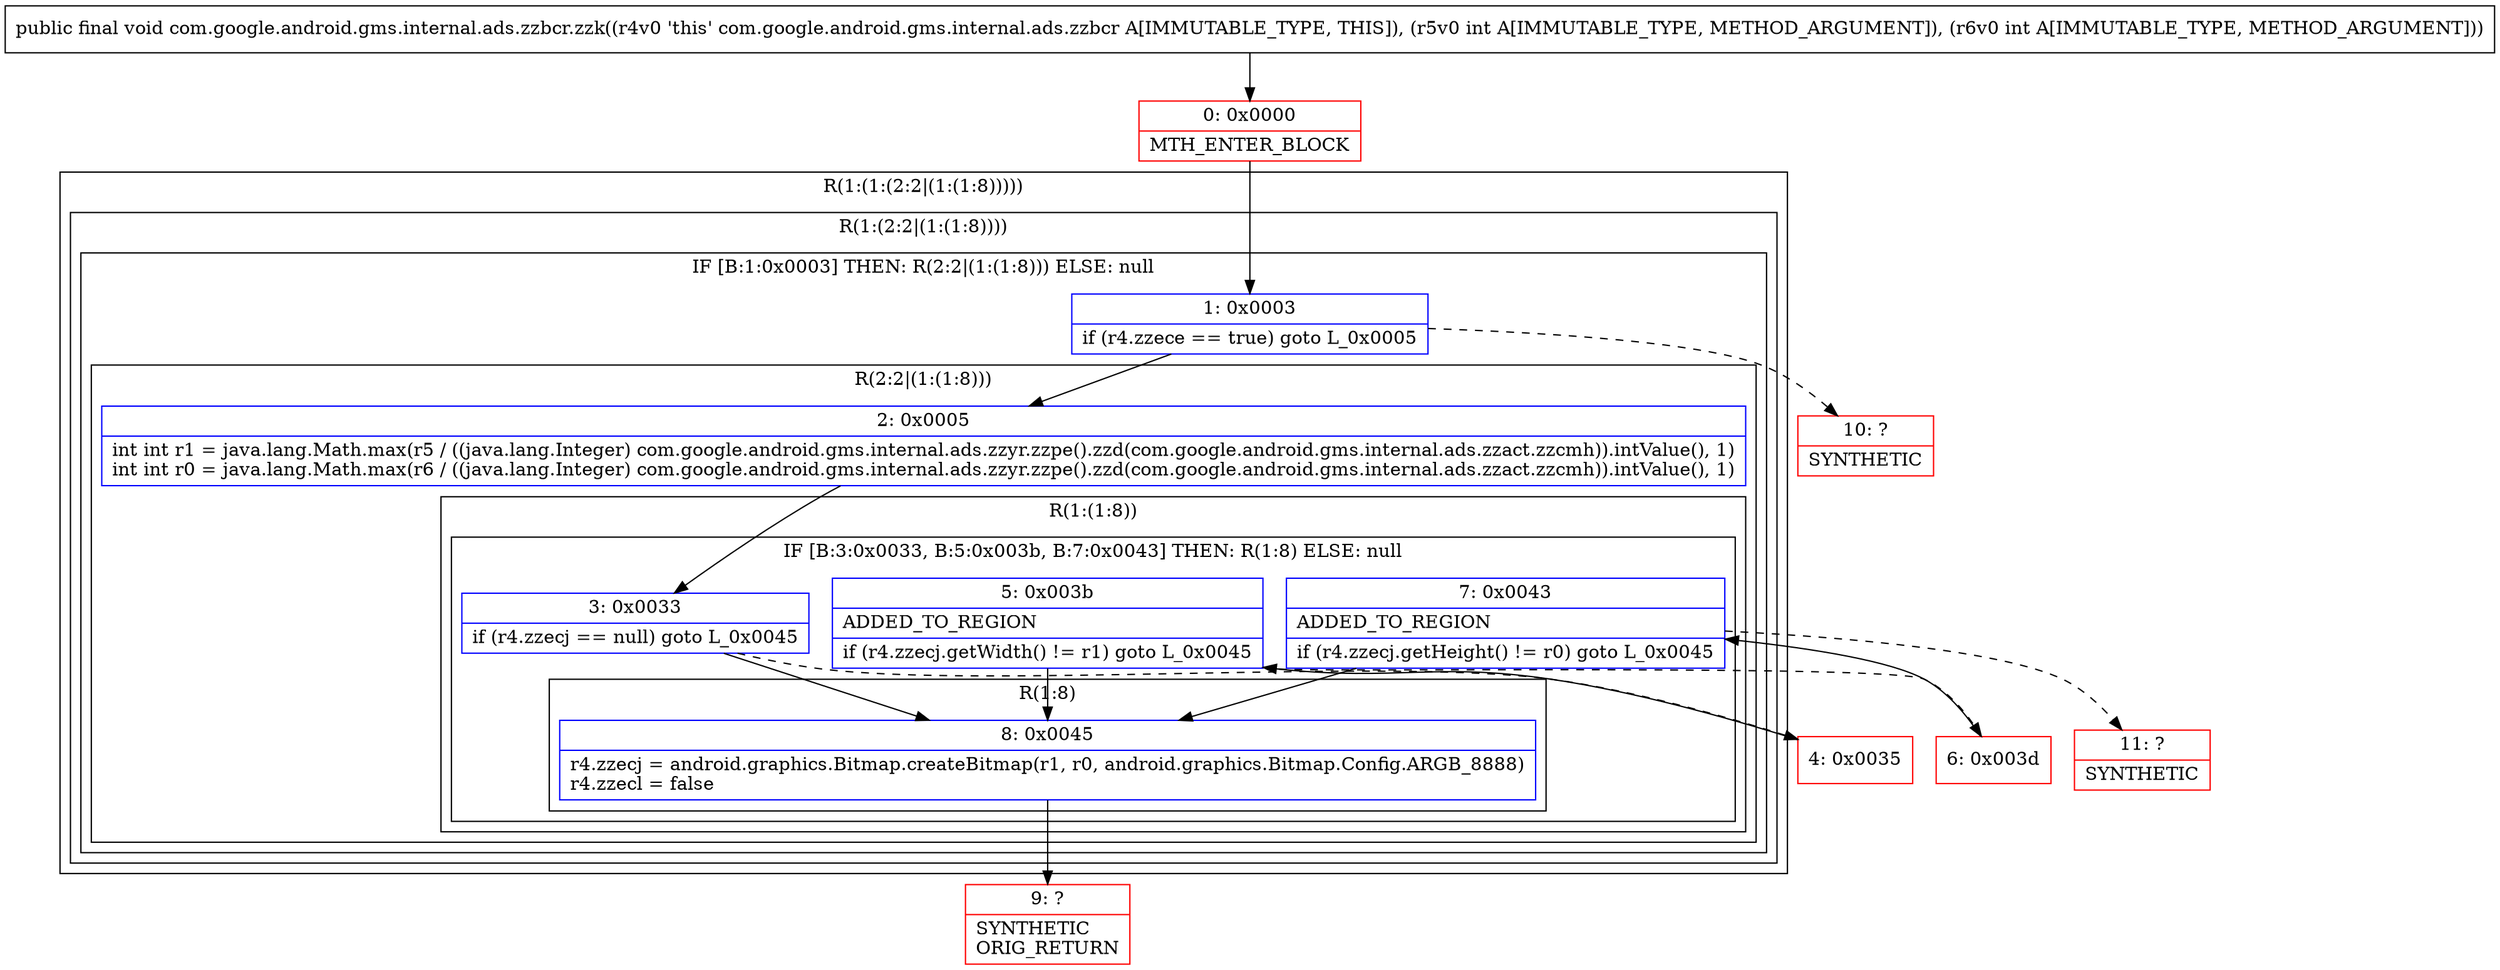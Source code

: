 digraph "CFG forcom.google.android.gms.internal.ads.zzbcr.zzk(II)V" {
subgraph cluster_Region_1304256632 {
label = "R(1:(1:(2:2|(1:(1:8)))))";
node [shape=record,color=blue];
subgraph cluster_Region_1987454507 {
label = "R(1:(2:2|(1:(1:8))))";
node [shape=record,color=blue];
subgraph cluster_IfRegion_1969715728 {
label = "IF [B:1:0x0003] THEN: R(2:2|(1:(1:8))) ELSE: null";
node [shape=record,color=blue];
Node_1 [shape=record,label="{1\:\ 0x0003|if (r4.zzece == true) goto L_0x0005\l}"];
subgraph cluster_Region_1581898348 {
label = "R(2:2|(1:(1:8)))";
node [shape=record,color=blue];
Node_2 [shape=record,label="{2\:\ 0x0005|int int r1 = java.lang.Math.max(r5 \/ ((java.lang.Integer) com.google.android.gms.internal.ads.zzyr.zzpe().zzd(com.google.android.gms.internal.ads.zzact.zzcmh)).intValue(), 1)\lint int r0 = java.lang.Math.max(r6 \/ ((java.lang.Integer) com.google.android.gms.internal.ads.zzyr.zzpe().zzd(com.google.android.gms.internal.ads.zzact.zzcmh)).intValue(), 1)\l}"];
subgraph cluster_Region_174155093 {
label = "R(1:(1:8))";
node [shape=record,color=blue];
subgraph cluster_IfRegion_2129463707 {
label = "IF [B:3:0x0033, B:5:0x003b, B:7:0x0043] THEN: R(1:8) ELSE: null";
node [shape=record,color=blue];
Node_3 [shape=record,label="{3\:\ 0x0033|if (r4.zzecj == null) goto L_0x0045\l}"];
Node_5 [shape=record,label="{5\:\ 0x003b|ADDED_TO_REGION\l|if (r4.zzecj.getWidth() != r1) goto L_0x0045\l}"];
Node_7 [shape=record,label="{7\:\ 0x0043|ADDED_TO_REGION\l|if (r4.zzecj.getHeight() != r0) goto L_0x0045\l}"];
subgraph cluster_Region_2021549737 {
label = "R(1:8)";
node [shape=record,color=blue];
Node_8 [shape=record,label="{8\:\ 0x0045|r4.zzecj = android.graphics.Bitmap.createBitmap(r1, r0, android.graphics.Bitmap.Config.ARGB_8888)\lr4.zzecl = false\l}"];
}
}
}
}
}
}
}
Node_0 [shape=record,color=red,label="{0\:\ 0x0000|MTH_ENTER_BLOCK\l}"];
Node_4 [shape=record,color=red,label="{4\:\ 0x0035}"];
Node_6 [shape=record,color=red,label="{6\:\ 0x003d}"];
Node_9 [shape=record,color=red,label="{9\:\ ?|SYNTHETIC\lORIG_RETURN\l}"];
Node_10 [shape=record,color=red,label="{10\:\ ?|SYNTHETIC\l}"];
Node_11 [shape=record,color=red,label="{11\:\ ?|SYNTHETIC\l}"];
MethodNode[shape=record,label="{public final void com.google.android.gms.internal.ads.zzbcr.zzk((r4v0 'this' com.google.android.gms.internal.ads.zzbcr A[IMMUTABLE_TYPE, THIS]), (r5v0 int A[IMMUTABLE_TYPE, METHOD_ARGUMENT]), (r6v0 int A[IMMUTABLE_TYPE, METHOD_ARGUMENT])) }"];
MethodNode -> Node_0;
Node_1 -> Node_2;
Node_1 -> Node_10[style=dashed];
Node_2 -> Node_3;
Node_3 -> Node_4[style=dashed];
Node_3 -> Node_8;
Node_5 -> Node_6[style=dashed];
Node_5 -> Node_8;
Node_7 -> Node_8;
Node_7 -> Node_11[style=dashed];
Node_8 -> Node_9;
Node_0 -> Node_1;
Node_4 -> Node_5;
Node_6 -> Node_7;
}

